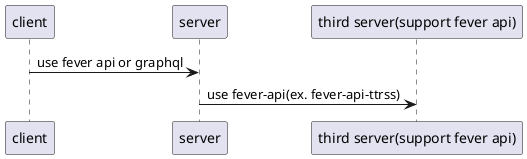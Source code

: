 @startuml
client -> server : use fever api or graphql
server -> "third server(support fever api)": use fever-api(ex. fever-api-ttrss)
@enduml


